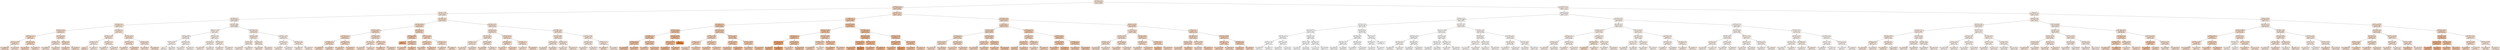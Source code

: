 digraph Tree {
node [shape=box, style="filled", color="black"] ;
0 [label="days_left <= 15.5\nmse = 13992056.445\nsamples = 165332\nvalue = 6570.569", fillcolor="#fbeadf"] ;
1 [label="duration <= 4.46\nmse = 18066875.084\nsamples = 43961\nvalue = 10531.393", fillcolor="#f7dac5"] ;
0 -> 1 [labeldistance=2.5, labelangle=45, headlabel="True"] ;
2 [label="duration <= 2.54\nmse = 5511511.634\nsamples = 6838\nvalue = 6640.402", fillcolor="#fbeade"] ;
1 -> 2 ;
3 [label="days_left <= 3.5\nmse = 2994254.91\nsamples = 4456\nvalue = 5949.857", fillcolor="#fbede3"] ;
2 -> 3 ;
4 [label="days_left <= 1.5\nmse = 8284647.625\nsamples = 573\nvalue = 7772.443", fillcolor="#fae6d7"] ;
3 -> 4 ;
5 [label="duration <= 2.125\nmse = 9790631.449\nsamples = 150\nvalue = 8842.133", fillcolor="#f9e1d0"] ;
4 -> 5 ;
6 [label="duration <= 1.71\nmse = 11659718.857\nsamples = 70\nvalue = 9498.0", fillcolor="#f8decc"] ;
5 -> 6 ;
7 [label="duration <= 1.375\nmse = 7227351.033\nsamples = 35\nvalue = 8482.771", fillcolor="#f9e3d2"] ;
6 -> 7 ;
8 [label="mse = 6482603.601\nsamples = 19\nvalue = 9252.368", fillcolor="#f8dfcd"] ;
7 -> 8 ;
9 [label="mse = 6573199.984\nsamples = 16\nvalue = 7568.875", fillcolor="#fae6d8"] ;
7 -> 9 ;
10 [label="duration <= 2.04\nmse = 14030708.576\nsamples = 35\nvalue = 10513.229", fillcolor="#f7dac5"] ;
6 -> 10 ;
11 [label="mse = 14011186.05\nsamples = 19\nvalue = 11351.947", fillcolor="#f7d7c0"] ;
10 -> 11 ;
12 [label="mse = 12226572.312\nsamples = 16\nvalue = 9517.25", fillcolor="#f8decc"] ;
10 -> 12 ;
13 [label="duration <= 2.375\nmse = 7449446.938\nsamples = 80\nvalue = 8268.25", fillcolor="#f9e3d4"] ;
5 -> 13 ;
14 [label="duration <= 2.21\nmse = 6042510.524\nsamples = 61\nvalue = 7815.967", fillcolor="#fae5d7"] ;
13 -> 14 ;
15 [label="mse = 4383963.075\nsamples = 28\nvalue = 7343.821", fillcolor="#fae7da"] ;
14 -> 15 ;
16 [label="mse = 7100130.062\nsamples = 33\nvalue = 8216.576", fillcolor="#f9e4d4"] ;
14 -> 16 ;
17 [label="duration <= 2.46\nmse = 9201213.9\nsamples = 19\nvalue = 9720.316", fillcolor="#f8deca"] ;
13 -> 17 ;
18 [label="mse = 7641156.49\nsamples = 7\nvalue = 10481.714", fillcolor="#f7dac6"] ;
17 -> 18 ;
19 [label="mse = 9575804.472\nsamples = 12\nvalue = 9276.167", fillcolor="#f8dfcd"] ;
17 -> 19 ;
20 [label="duration <= 1.71\nmse = 7200967.354\nsamples = 423\nvalue = 7393.121", fillcolor="#fae7d9"] ;
4 -> 20 ;
21 [label="duration <= 1.125\nmse = 6204208.456\nsamples = 127\nvalue = 6440.031", fillcolor="#fbebdf"] ;
20 -> 21 ;
22 [label="duration <= 0.96\nmse = 6653785.204\nsamples = 17\nvalue = 5404.824", fillcolor="#fcefe6"] ;
21 -> 22 ;
23 [label="mse = 0.0\nsamples = 1\nvalue = 9557.0", fillcolor="#f8decc"] ;
22 -> 23 ;
24 [label="mse = 5924765.215\nsamples = 16\nvalue = 5145.312", fillcolor="#fcf0e8"] ;
22 -> 24 ;
25 [label="duration <= 1.21\nmse = 5943513.181\nsamples = 110\nvalue = 6600.018", fillcolor="#fbeade"] ;
21 -> 25 ;
26 [label="mse = 5956395.728\nsamples = 23\nvalue = 6161.522", fillcolor="#fbece1"] ;
25 -> 26 ;
27 [label="mse = 5875836.583\nsamples = 87\nvalue = 6715.943", fillcolor="#fbeade"] ;
25 -> 27 ;
28 [label="duration <= 2.04\nmse = 7071666.133\nsamples = 296\nvalue = 7802.047", fillcolor="#fae5d7"] ;
20 -> 28 ;
29 [label="duration <= 1.875\nmse = 11130030.112\nsamples = 62\nvalue = 8780.403", fillcolor="#f9e1d0"] ;
28 -> 29 ;
30 [label="mse = 5586923.867\nsamples = 37\nvalue = 7870.568", fillcolor="#fae5d6"] ;
29 -> 30 ;
31 [label="mse = 16295466.838\nsamples = 25\nvalue = 10126.96", fillcolor="#f8dcc8"] ;
29 -> 31 ;
32 [label="duration <= 2.375\nmse = 5675564.922\nsamples = 234\nvalue = 7542.825", fillcolor="#fae6d8"] ;
28 -> 32 ;
33 [label="mse = 5042069.253\nsamples = 198\nvalue = 7353.813", fillcolor="#fae7da"] ;
32 -> 33 ;
34 [label="mse = 7882607.849\nsamples = 36\nvalue = 8582.389", fillcolor="#f9e2d2"] ;
32 -> 34 ;
35 [label="duration <= 1.625\nmse = 1651046.697\nsamples = 3883\nvalue = 5680.904", fillcolor="#fbeee4"] ;
3 -> 35 ;
36 [label="duration <= 1.125\nmse = 507175.095\nsamples = 891\nvalue = 4401.4", fillcolor="#fdf3ed"] ;
35 -> 36 ;
37 [label="duration <= 0.96\nmse = 299949.515\nsamples = 189\nvalue = 3871.661", fillcolor="#fdf5f0"] ;
36 -> 37 ;
38 [label="duration <= 0.875\nmse = 4548.948\nsamples = 17\nvalue = 3426.588", fillcolor="#fdf7f3"] ;
37 -> 38 ;
39 [label="mse = 0.0\nsamples = 7\nvalue = 3498.0", fillcolor="#fdf7f2"] ;
38 -> 39 ;
40 [label="mse = 1664.64\nsamples = 10\nvalue = 3376.6", fillcolor="#fdf7f3"] ;
38 -> 40 ;
41 [label="duration <= 1.04\nmse = 307632.309\nsamples = 172\nvalue = 3915.651", fillcolor="#fdf5f0"] ;
37 -> 41 ;
42 [label="mse = 174679.208\nsamples = 55\nvalue = 4038.255", fillcolor="#fdf5ef"] ;
41 -> 42 ;
43 [label="mse = 359743.812\nsamples = 117\nvalue = 3858.017", fillcolor="#fdf5f0"] ;
41 -> 43 ;
44 [label="duration <= 1.54\nmse = 467073.394\nsamples = 702\nvalue = 4544.021", fillcolor="#fcf3ec"] ;
36 -> 44 ;
45 [label="days_left <= 4.5\nmse = 403667.322\nsamples = 610\nvalue = 4467.231", fillcolor="#fdf3ec"] ;
44 -> 45 ;
46 [label="mse = 1565215.918\nsamples = 38\nvalue = 5137.763", fillcolor="#fcf0e8"] ;
45 -> 46 ;
47 [label="mse = 294647.768\nsamples = 572\nvalue = 4422.685", fillcolor="#fdf3ec"] ;
45 -> 47 ;
48 [label="days_left <= 10.5\nmse = 589148.97\nsamples = 92\nvalue = 5053.174", fillcolor="#fcf1e8"] ;
44 -> 48 ;
49 [label="mse = 685418.535\nsamples = 51\nvalue = 5142.882", fillcolor="#fcf0e8"] ;
48 -> 49 ;
50 [label="mse = 446936.584\nsamples = 41\nvalue = 4941.585", fillcolor="#fcf1e9"] ;
48 -> 50 ;
51 [label="days_left <= 14.5\nmse = 1358973.544\nsamples = 2992\nvalue = 6061.933", fillcolor="#fbece2"] ;
35 -> 51 ;
52 [label="duration <= 1.875\nmse = 946083.545\nsamples = 2712\nvalue = 6210.7", fillcolor="#fbece1"] ;
51 -> 52 ;
53 [label="days_left <= 10.5\nmse = 827298.0\nsamples = 391\nvalue = 5555.99", fillcolor="#fcefe5"] ;
52 -> 53 ;
54 [label="mse = 1161882.518\nsamples = 212\nvalue = 5710.858", fillcolor="#fbeee4"] ;
53 -> 54 ;
55 [label="mse = 368981.418\nsamples = 179\nvalue = 5372.57", fillcolor="#fcefe6"] ;
53 -> 55 ;
56 [label="days_left <= 10.5\nmse = 881719.2\nsamples = 2321\nvalue = 6320.994", fillcolor="#fbebe0"] ;
52 -> 56 ;
57 [label="mse = 1228129.856\nsamples = 1360\nvalue = 6475.62", fillcolor="#fbebdf"] ;
56 -> 57 ;
58 [label="mse = 309760.812\nsamples = 961\nvalue = 6102.169", fillcolor="#fbece2"] ;
56 -> 58 ;
59 [label="duration <= 2.375\nmse = 3067510.475\nsamples = 280\nvalue = 4621.018", fillcolor="#fcf2eb"] ;
51 -> 59 ;
60 [label="duration <= 2.04\nmse = 2830985.423\nsamples = 234\nvalue = 4373.987", fillcolor="#fdf3ed"] ;
59 -> 60 ;
61 [label="mse = 1002789.999\nsamples = 74\nvalue = 5328.203", fillcolor="#fcefe7"] ;
60 -> 61 ;
62 [label="mse = 3060639.474\nsamples = 160\nvalue = 3932.662", fillcolor="#fdf5f0"] ;
60 -> 62 ;
63 [label="duration <= 2.46\nmse = 2381146.096\nsamples = 46\nvalue = 5877.652", fillcolor="#fbede3"] ;
59 -> 63 ;
64 [label="mse = 3300917.945\nsamples = 17\nvalue = 5648.765", fillcolor="#fceee5"] ;
63 -> 64 ;
65 [label="mse = 1793255.384\nsamples = 29\nvalue = 6011.828", fillcolor="#fbede2"] ;
63 -> 65 ;
66 [label="days_left <= 3.5\nmse = 7659740.484\nsamples = 2382\nvalue = 7932.202", fillcolor="#fae5d6"] ;
2 -> 66 ;
67 [label="duration <= 3.96\nmse = 14875402.546\nsamples = 350\nvalue = 10262.84", fillcolor="#f8dbc7"] ;
66 -> 67 ;
68 [label="duration <= 2.875\nmse = 13149050.117\nsamples = 290\nvalue = 9900.779", fillcolor="#f8ddc9"] ;
67 -> 68 ;
69 [label="days_left <= 2.5\nmse = 13118618.407\nsamples = 182\nvalue = 10294.412", fillcolor="#f8dbc7"] ;
68 -> 69 ;
70 [label="days_left <= 1.5\nmse = 11902879.606\nsamples = 111\nvalue = 10004.081", fillcolor="#f8dcc9"] ;
69 -> 70 ;
71 [label="mse = 13848630.642\nsamples = 50\nvalue = 10262.28", fillcolor="#f8dbc7"] ;
70 -> 71 ;
72 [label="mse = 10208566.05\nsamples = 61\nvalue = 9792.443", fillcolor="#f8ddca"] ;
70 -> 72 ;
73 [label="duration <= 2.79\nmse = 14681476.693\nsamples = 71\nvalue = 10748.31", fillcolor="#f7d9c4"] ;
69 -> 73 ;
74 [label="mse = 12972033.864\nsamples = 48\nvalue = 10474.604", fillcolor="#f7dac6"] ;
73 -> 74 ;
75 [label="mse = 17766382.597\nsamples = 23\nvalue = 11319.522", fillcolor="#f7d7c0"] ;
73 -> 75 ;
76 [label="duration <= 2.96\nmse = 12499193.764\nsamples = 108\nvalue = 9237.435", fillcolor="#f9e0ce"] ;
68 -> 76 ;
77 [label="days_left <= 1.5\nmse = 1735083.407\nsamples = 44\nvalue = 8031.159", fillcolor="#fae4d5"] ;
76 -> 77 ;
78 [label="mse = 3443252.923\nsamples = 14\nvalue = 8425.929", fillcolor="#f9e3d3"] ;
77 -> 78 ;
79 [label="mse = 831271.796\nsamples = 30\nvalue = 7846.933", fillcolor="#fae5d6"] ;
77 -> 79 ;
80 [label="duration <= 3.125\nmse = 18211373.938\nsamples = 64\nvalue = 10066.75", fillcolor="#f8dcc8"] ;
76 -> 80 ;
81 [label="mse = 13996479.434\nsamples = 16\nvalue = 11201.938", fillcolor="#f7d8c1"] ;
80 -> 81 ;
82 [label="mse = 19043605.145\nsamples = 48\nvalue = 9688.354", fillcolor="#f8decb"] ;
80 -> 82 ;
83 [label="days_left <= 1.5\nmse = 19523487.56\nsamples = 60\nvalue = 12012.8", fillcolor="#f6d4bc"] ;
67 -> 83 ;
84 [label="duration <= 4.125\nmse = 16838167.667\nsamples = 12\nvalue = 14686.0", fillcolor="#f4c9ab"] ;
83 -> 84 ;
85 [label="mse = 0.0\nsamples = 1\nvalue = 23501.0", fillcolor="#eda572"] ;
84 -> 85 ;
86 [label="duration <= 4.29\nmse = 10662706.05\nsamples = 11\nvalue = 13884.636", fillcolor="#f5cdb0"] ;
84 -> 86 ;
87 [label="mse = 14175240.688\nsamples = 4\nvalue = 12136.25", fillcolor="#f6d4bb"] ;
86 -> 87 ;
88 [label="mse = 5910612.49\nsamples = 7\nvalue = 14883.714", fillcolor="#f4c9a9"] ;
86 -> 88 ;
89 [label="duration <= 4.375\nmse = 17961693.083\nsamples = 48\nvalue = 11344.5", fillcolor="#f7d7c0"] ;
83 -> 89 ;
90 [label="duration <= 4.21\nmse = 17418511.674\nsamples = 40\nvalue = 11763.025", fillcolor="#f6d5bd"] ;
89 -> 90 ;
91 [label="mse = 7629390.46\nsamples = 20\nvalue = 11078.8", fillcolor="#f7d8c2"] ;
90 -> 91 ;
92 [label="mse = 26271305.188\nsamples = 20\nvalue = 12447.25", fillcolor="#f6d2b9"] ;
90 -> 92 ;
93 [label="days_left <= 2.5\nmse = 15422704.859\nsamples = 8\nvalue = 9251.875", fillcolor="#f8dfcd"] ;
89 -> 93 ;
94 [label="mse = 8957649.688\nsamples = 4\nvalue = 9205.25", fillcolor="#f9e0ce"] ;
93 -> 94 ;
95 [label="mse = 21883412.25\nsamples = 4\nvalue = 9298.5", fillcolor="#f8dfcd"] ;
93 -> 95 ;
96 [label="days_left <= 10.5\nmse = 5320124.531\nsamples = 2032\nvalue = 7530.764", fillcolor="#fae6d8"] ;
66 -> 96 ;
97 [label="duration <= 4.21\nmse = 6294288.659\nsamples = 1103\nvalue = 7901.715", fillcolor="#fae5d6"] ;
96 -> 97 ;
98 [label="days_left <= 8.5\nmse = 4531683.963\nsamples = 992\nvalue = 7756.734", fillcolor="#fae6d7"] ;
97 -> 98 ;
99 [label="duration <= 2.71\nmse = 3147117.628\nsamples = 720\nvalue = 7540.857", fillcolor="#fae6d8"] ;
98 -> 99 ;
100 [label="mse = 1457203.759\nsamples = 164\nvalue = 7105.835", fillcolor="#fae8db"] ;
99 -> 100 ;
101 [label="mse = 3573296.402\nsamples = 556\nvalue = 7669.173", fillcolor="#fae6d8"] ;
99 -> 101 ;
102 [label="duration <= 3.625\nmse = 7746809.577\nsamples = 272\nvalue = 8328.173", fillcolor="#f9e3d3"] ;
98 -> 102 ;
103 [label="mse = 7005768.885\nsamples = 208\nvalue = 8703.495", fillcolor="#f9e2d1"] ;
102 -> 103 ;
104 [label="mse = 8209467.734\nsamples = 64\nvalue = 7108.375", fillcolor="#fae8db"] ;
102 -> 104 ;
105 [label="duration <= 4.29\nmse = 20179911.845\nsamples = 111\nvalue = 9197.405", fillcolor="#f9e0ce"] ;
97 -> 105 ;
106 [label="days_left <= 5.5\nmse = 14026240.397\nsamples = 47\nvalue = 9991.17", fillcolor="#f8dcc9"] ;
105 -> 106 ;
107 [label="mse = 7407339.573\nsamples = 15\nvalue = 9269.4", fillcolor="#f8dfcd"] ;
106 -> 107 ;
108 [label="mse = 16770186.75\nsamples = 32\nvalue = 10329.5", fillcolor="#f8dbc7"] ;
106 -> 108 ;
109 [label="days_left <= 6.5\nmse = 23896515.187\nsamples = 64\nvalue = 8614.484", fillcolor="#f9e2d2"] ;
105 -> 109 ;
110 [label="mse = 8026040.693\nsamples = 24\nvalue = 7437.875", fillcolor="#fae7d9"] ;
109 -> 110 ;
111 [label="mse = 32089766.647\nsamples = 40\nvalue = 9320.45", fillcolor="#f8dfcd"] ;
109 -> 111 ;
112 [label="days_left <= 14.5\nmse = 3806144.362\nsamples = 929\nvalue = 7090.334", fillcolor="#fae8db"] ;
96 -> 112 ;
113 [label="duration <= 3.625\nmse = 3004706.952\nsamples = 739\nvalue = 7264.706", fillcolor="#fae8da"] ;
112 -> 113 ;
114 [label="duration <= 2.71\nmse = 1769323.865\nsamples = 534\nvalue = 7470.805", fillcolor="#fae7d9"] ;
113 -> 114 ;
115 [label="mse = 901359.918\nsamples = 149\nvalue = 6905.651", fillcolor="#fae9dc"] ;
114 -> 115 ;
116 [label="mse = 1933786.177\nsamples = 385\nvalue = 7689.527", fillcolor="#fae6d7"] ;
114 -> 116 ;
117 [label="duration <= 4.21\nmse = 5823861.185\nsamples = 205\nvalue = 6727.844", fillcolor="#fbeade"] ;
113 -> 117 ;
118 [label="mse = 3387770.505\nsamples = 130\nvalue = 6294.238", fillcolor="#fbece0"] ;
117 -> 118 ;
119 [label="mse = 9155651.338\nsamples = 75\nvalue = 7479.427", fillcolor="#fae7d9"] ;
117 -> 119 ;
120 [label="duration <= 2.96\nmse = 6345071.892\nsamples = 190\nvalue = 6412.116", fillcolor="#fbebe0"] ;
112 -> 120 ;
121 [label="duration <= 2.875\nmse = 4359166.638\nsamples = 133\nvalue = 6296.444", fillcolor="#fbece0"] ;
120 -> 121 ;
122 [label="mse = 4329128.108\nsamples = 115\nvalue = 6401.8", fillcolor="#fbebe0"] ;
121 -> 122 ;
123 [label="mse = 4027085.556\nsamples = 18\nvalue = 5623.333", fillcolor="#fceee5"] ;
121 -> 123 ;
124 [label="duration <= 3.71\nmse = 10874783.737\nsamples = 57\nvalue = 6682.018", fillcolor="#fbeade"] ;
120 -> 124 ;
125 [label="mse = 19630856.167\nsamples = 12\nvalue = 8640.0", fillcolor="#f9e2d1"] ;
124 -> 125 ;
126 [label="mse = 7244894.01\nsamples = 45\nvalue = 6159.889", fillcolor="#fbece1"] ;
124 -> 126 ;
127 [label="days_left <= 3.5\nmse = 17077142.671\nsamples = 37123\nvalue = 11248.108", fillcolor="#f7d7c1"] ;
1 -> 127 ;
128 [label="stops <= 1.5\nmse = 25983769.389\nsamples = 4806\nvalue = 14715.161", fillcolor="#f4c9aa"] ;
127 -> 128 ;
129 [label="days_left <= 2.5\nmse = 25380875.385\nsamples = 4374\nvalue = 14488.832", fillcolor="#f4caac"] ;
128 -> 129 ;
130 [label="duration <= 29.21\nmse = 26180295.409\nsamples = 2636\nvalue = 15047.845", fillcolor="#f4c8a8"] ;
129 -> 130 ;
131 [label="days_left <= 1.5\nmse = 26130248.312\nsamples = 2582\nvalue = 14982.934", fillcolor="#f4c8a9"] ;
130 -> 131 ;
132 [label="duration <= 10.46\nmse = 24802696.935\nsamples = 1026\nvalue = 15447.202", fillcolor="#f3c6a6"] ;
131 -> 132 ;
133 [label="mse = 24550680.453\nsamples = 369\nvalue = 15945.285", fillcolor="#f3c4a3"] ;
132 -> 133 ;
134 [label="mse = 24726646.86\nsamples = 657\nvalue = 15167.457", fillcolor="#f4c7a8"] ;
132 -> 134 ;
135 [label="duration <= 6.375\nmse = 26769771.161\nsamples = 1556\nvalue = 14676.804", fillcolor="#f4c9ab"] ;
131 -> 135 ;
136 [label="mse = 20896902.79\nsamples = 153\nvalue = 12975.183", fillcolor="#f5d0b6"] ;
135 -> 136 ;
137 [label="mse = 27060023.256\nsamples = 1403\nvalue = 14862.369", fillcolor="#f4c9aa"] ;
135 -> 137 ;
138 [label="duration <= 43.04\nmse = 18738805.136\nsamples = 54\nvalue = 18151.556", fillcolor="#f1bb94"] ;
130 -> 138 ;
139 [label="duration <= 30.54\nmse = 15168167.528\nsamples = 53\nvalue = 17881.981", fillcolor="#f1bc96"] ;
138 -> 139 ;
140 [label="mse = 21551834.213\nsamples = 13\nvalue = 19156.692", fillcolor="#f0b78e"] ;
139 -> 140 ;
141 [label="mse = 12393758.21\nsamples = 40\nvalue = 17467.7", fillcolor="#f2be99"] ;
139 -> 141 ;
142 [label="mse = 0.0\nsamples = 1\nvalue = 32439.0", fillcolor="#e58139"] ;
138 -> 142 ;
143 [label="duration <= 5.875\nmse = 22975602.004\nsamples = 1738\nvalue = 13640.984", fillcolor="#f5ceb1"] ;
129 -> 143 ;
144 [label="duration <= 5.04\nmse = 15857510.493\nsamples = 133\nvalue = 12203.707", fillcolor="#f6d3bb"] ;
143 -> 144 ;
145 [label="duration <= 4.71\nmse = 16532866.374\nsamples = 46\nvalue = 11521.13", fillcolor="#f7d6bf"] ;
144 -> 145 ;
146 [label="mse = 13232271.19\nsamples = 17\nvalue = 10968.471", fillcolor="#f7d8c2"] ;
145 -> 146 ;
147 [label="mse = 18183692.644\nsamples = 29\nvalue = 11845.103", fillcolor="#f6d5bd"] ;
145 -> 147 ;
148 [label="duration <= 5.21\nmse = 15123831.755\nsamples = 87\nvalue = 12564.609", fillcolor="#f6d2b8"] ;
144 -> 148 ;
149 [label="mse = 9270024.928\nsamples = 20\nvalue = 13525.15", fillcolor="#f5ceb2"] ;
148 -> 149 ;
150 [label="mse = 16513608.971\nsamples = 67\nvalue = 12277.881", fillcolor="#f6d3ba"] ;
148 -> 150 ;
151 [label="duration <= 10.21\nmse = 23380083.11\nsamples = 1605\nvalue = 13760.085", fillcolor="#f5cdb1"] ;
143 -> 151 ;
152 [label="duration <= 10.04\nmse = 28729085.332\nsamples = 451\nvalue = 14460.49", fillcolor="#f4caac"] ;
151 -> 152 ;
153 [label="mse = 28415251.178\nsamples = 439\nvalue = 14344.467", fillcolor="#f4cbad"] ;
152 -> 153 ;
154 [label="mse = 21701858.833\nsamples = 12\nvalue = 18705.0", fillcolor="#f1b991"] ;
152 -> 154 ;
155 [label="duration <= 28.875\nmse = 21022967.361\nsamples = 1154\nvalue = 13486.357", fillcolor="#f5ceb2"] ;
151 -> 155 ;
156 [label="mse = 21068865.382\nsamples = 1131\nvalue = 13438.645", fillcolor="#f5ceb3"] ;
155 -> 156 ;
157 [label="mse = 13149553.989\nsamples = 23\nvalue = 15832.522", fillcolor="#f3c5a3"] ;
155 -> 157 ;
158 [label="duration <= 16.125\nmse = 26318070.371\nsamples = 432\nvalue = 17006.743", fillcolor="#f2c09c"] ;
128 -> 158 ;
159 [label="duration <= 11.46\nmse = 34827180.694\nsamples = 184\nvalue = 15752.832", fillcolor="#f3c5a4"] ;
158 -> 159 ;
160 [label="days_left <= 1.5\nmse = 34833164.014\nsamples = 120\nvalue = 16771.55", fillcolor="#f2c19d"] ;
159 -> 160 ;
161 [label="duration <= 7.165\nmse = 10028938.926\nsamples = 11\nvalue = 23836.727", fillcolor="#eca470"] ;
160 -> 161 ;
162 [label="mse = 396270.25\nsamples = 2\nvalue = 20203.5", fillcolor="#efb387"] ;
161 -> 162 ;
163 [label="mse = 8584254.321\nsamples = 9\nvalue = 24644.111", fillcolor="#eca16b"] ;
161 -> 163 ;
164 [label="duration <= 6.79\nmse = 31790506.192\nsamples = 109\nvalue = 16058.55", fillcolor="#f3c4a2"] ;
160 -> 164 ;
165 [label="mse = 17781878.354\nsamples = 12\nvalue = 11863.75", fillcolor="#f6d5bd"] ;
164 -> 165 ;
166 [label="mse = 31077360.889\nsamples = 97\nvalue = 16577.495", fillcolor="#f2c29f"] ;
164 -> 166 ;
167 [label="duration <= 13.295\nmse = 29221639.601\nsamples = 64\nvalue = 13842.734", fillcolor="#f5cdb0"] ;
159 -> 167 ;
168 [label="duration <= 13.04\nmse = 30253295.571\nsamples = 31\nvalue = 12115.097", fillcolor="#f6d4bb"] ;
167 -> 168 ;
169 [label="mse = 30195854.818\nsamples = 27\nvalue = 12860.815", fillcolor="#f5d1b6"] ;
168 -> 169 ;
170 [label="mse = 1550280.25\nsamples = 4\nvalue = 7081.5", fillcolor="#fae8db"] ;
168 -> 170 ;
171 [label="duration <= 15.375\nmse = 22814760.162\nsamples = 33\nvalue = 15465.667", fillcolor="#f3c6a6"] ;
167 -> 171 ;
172 [label="mse = 17255868.605\nsamples = 23\nvalue = 16756.217", fillcolor="#f2c19d"] ;
171 -> 172 ;
173 [label="mse = 22958905.04\nsamples = 10\nvalue = 12497.4", fillcolor="#f6d2b9"] ;
171 -> 173 ;
174 [label="days_left <= 2.5\nmse = 17972820.657\nsamples = 248\nvalue = 17937.065", fillcolor="#f1bc96"] ;
158 -> 174 ;
175 [label="duration <= 22.125\nmse = 21850929.943\nsamples = 137\nvalue = 19029.504", fillcolor="#f0b88f"] ;
174 -> 175 ;
176 [label="duration <= 21.79\nmse = 31995702.963\nsamples = 27\nvalue = 20474.0", fillcolor="#efb286"] ;
175 -> 176 ;
177 [label="mse = 28707025.594\nsamples = 25\nvalue = 19818.08", fillcolor="#f0b48a"] ;
176 -> 177 ;
178 [label="mse = 502681.0\nsamples = 2\nvalue = 28673.0", fillcolor="#e89051"] ;
176 -> 178 ;
179 [label="duration <= 24.915\nmse = 18722979.761\nsamples = 110\nvalue = 18674.945", fillcolor="#f1b991"] ;
175 -> 179 ;
180 [label="mse = 16916969.694\nsamples = 28\nvalue = 17658.143", fillcolor="#f1bd98"] ;
179 -> 180 ;
181 [label="mse = 18866082.905\nsamples = 82\nvalue = 19022.146", fillcolor="#f0b88f"] ;
179 -> 181 ;
182 [label="duration <= 22.125\nmse = 9895379.166\nsamples = 111\nvalue = 16588.739", fillcolor="#f2c29e"] ;
174 -> 182 ;
183 [label="duration <= 21.875\nmse = 15748370.145\nsamples = 17\nvalue = 19219.824", fillcolor="#f0b78e"] ;
182 -> 183 ;
184 [label="mse = 12070180.933\nsamples = 15\nvalue = 18473.0", fillcolor="#f1ba92"] ;
183 -> 184 ;
185 [label="mse = 7778521.0\nsamples = 2\nvalue = 24821.0", fillcolor="#eba06a"] ;
183 -> 185 ;
186 [label="duration <= 36.915\nmse = 7358480.193\nsamples = 94\nvalue = 16112.904", fillcolor="#f3c4a2"] ;
182 -> 186 ;
187 [label="mse = 7195686.085\nsamples = 91\nvalue = 16215.319", fillcolor="#f3c3a1"] ;
186 -> 187 ;
188 [label="mse = 2327627.556\nsamples = 3\nvalue = 13006.333", fillcolor="#f5d0b5"] ;
186 -> 188 ;
189 [label="days_left <= 10.5\nmse = 13699142.899\nsamples = 32317\nvalue = 10732.508", fillcolor="#f7d9c4"] ;
127 -> 189 ;
190 [label="stops <= 1.5\nmse = 14216954.676\nsamples = 17456\nvalue = 11514.711", fillcolor="#f7d6bf"] ;
189 -> 190 ;
191 [label="duration <= 8.46\nmse = 13358439.83\nsamples = 16105\nvalue = 11305.176", fillcolor="#f7d7c0"] ;
190 -> 191 ;
192 [label="days_left <= 8.5\nmse = 13088638.54\nsamples = 4272\nvalue = 10437.442", fillcolor="#f7dbc6"] ;
191 -> 192 ;
193 [label="duration <= 5.875\nmse = 11710853.142\nsamples = 2987\nvalue = 10195.723", fillcolor="#f8dcc7"] ;
192 -> 193 ;
194 [label="mse = 11797917.105\nsamples = 918\nvalue = 9872.002", fillcolor="#f8ddc9"] ;
193 -> 194 ;
195 [label="mse = 11605096.442\nsamples = 2069\nvalue = 10339.355", fillcolor="#f8dbc6"] ;
193 -> 195 ;
196 [label="duration <= 6.375\nmse = 15839793.918\nsamples = 1285\nvalue = 10999.321", fillcolor="#f7d8c2"] ;
192 -> 196 ;
197 [label="mse = 14551712.586\nsamples = 585\nvalue = 10502.373", fillcolor="#f7dac5"] ;
196 -> 197 ;
198 [label="mse = 16537395.462\nsamples = 700\nvalue = 11414.629", fillcolor="#f7d7c0"] ;
196 -> 198 ;
199 [label="duration <= 28.75\nmse = 13085866.667\nsamples = 11833\nvalue = 11618.45", fillcolor="#f7d6be"] ;
191 -> 199 ;
200 [label="days_left <= 8.5\nmse = 13024276.079\nsamples = 11582\nvalue = 11562.767", fillcolor="#f7d6bf"] ;
199 -> 200 ;
201 [label="mse = 11487523.854\nsamples = 8248\nvalue = 11353.759", fillcolor="#f7d7c0"] ;
200 -> 201 ;
202 [label="mse = 16450628.533\nsamples = 3334\nvalue = 12079.832", fillcolor="#f6d4bb"] ;
200 -> 202 ;
203 [label="days_left <= 9.5\nmse = 9182984.136\nsamples = 251\nvalue = 14187.849", fillcolor="#f4cbae"] ;
199 -> 203 ;
204 [label="mse = 8022732.398\nsamples = 223\nvalue = 14003.65", fillcolor="#f4ccaf"] ;
203 -> 204 ;
205 [label="mse = 16001225.837\nsamples = 28\nvalue = 15654.857", fillcolor="#f3c5a4"] ;
203 -> 205 ;
206 [label="duration <= 7.29\nmse = 17688621.328\nsamples = 1351\nvalue = 14012.537", fillcolor="#f4ccaf"] ;
190 -> 206 ;
207 [label="duration <= 6.0\nmse = 9269913.018\nsamples = 44\nvalue = 11489.432", fillcolor="#f7d6bf"] ;
206 -> 207 ;
208 [label="days_left <= 5.5\nmse = 1736793.621\nsamples = 13\nvalue = 13520.385", fillcolor="#f5ceb2"] ;
207 -> 208 ;
209 [label="mse = 91809.0\nsamples = 2\nvalue = 14586.0", fillcolor="#f4caab"] ;
208 -> 209 ;
210 [label="mse = 1791882.231\nsamples = 11\nvalue = 13326.636", fillcolor="#f5cfb3"] ;
208 -> 210 ;
211 [label="days_left <= 8.5\nmse = 9973845.482\nsamples = 31\nvalue = 10637.742", fillcolor="#f7dac5"] ;
207 -> 211 ;
212 [label="mse = 11195623.14\nsamples = 20\nvalue = 9798.4", fillcolor="#f8ddca"] ;
211 -> 212 ;
213 [label="mse = 4142623.058\nsamples = 11\nvalue = 12163.818", fillcolor="#f6d4bb"] ;
211 -> 213 ;
214 [label="duration <= 8.21\nmse = 17750508.621\nsamples = 1307\nvalue = 14097.477", fillcolor="#f4ccae"] ;
206 -> 214 ;
215 [label="duration <= 8.04\nmse = 31731756.374\nsamples = 78\nvalue = 15904.897", fillcolor="#f3c4a3"] ;
214 -> 215 ;
216 [label="mse = 33720484.341\nsamples = 61\nvalue = 15303.77", fillcolor="#f3c7a7"] ;
215 -> 216 ;
217 [label="mse = 18646526.81\nsamples = 17\nvalue = 18061.882", fillcolor="#f1bc95"] ;
215 -> 217 ;
218 [label="days_left <= 7.5\nmse = 16642683.682\nsamples = 1229\nvalue = 13982.767", fillcolor="#f5ccaf"] ;
214 -> 218 ;
219 [label="mse = 13435015.594\nsamples = 689\nvalue = 13608.746", fillcolor="#f5ceb2"] ;
218 -> 219 ;
220 [label="mse = 20329196.609\nsamples = 540\nvalue = 14459.991", fillcolor="#f4caac"] ;
218 -> 220 ;
221 [label="duration <= 11.875\nmse = 11528054.87\nsamples = 14861\nvalue = 9813.718", fillcolor="#f8ddca"] ;
189 -> 221 ;
222 [label="stops <= 1.5\nmse = 12392791.958\nsamples = 7789\nvalue = 9178.496", fillcolor="#f9e0ce"] ;
221 -> 222 ;
223 [label="duration <= 8.29\nmse = 11227421.143\nsamples = 7315\nvalue = 9056.051", fillcolor="#f9e0cf"] ;
222 -> 223 ;
224 [label="days_left <= 14.5\nmse = 9811532.754\nsamples = 3865\nvalue = 8720.821", fillcolor="#f9e2d1"] ;
223 -> 224 ;
225 [label="mse = 9165207.08\nsamples = 3083\nvalue = 8887.836", fillcolor="#f9e1d0"] ;
224 -> 225 ;
226 [label="mse = 11816120.518\nsamples = 782\nvalue = 8062.375", fillcolor="#f9e4d5"] ;
224 -> 226 ;
227 [label="days_left <= 14.5\nmse = 12546689.356\nsamples = 3450\nvalue = 9431.604", fillcolor="#f8dfcc"] ;
223 -> 227 ;
228 [label="mse = 11499262.267\nsamples = 2789\nvalue = 9600.331", fillcolor="#f8decb"] ;
227 -> 228 ;
229 [label="mse = 16339220.433\nsamples = 661\nvalue = 8719.687", fillcolor="#f9e2d1"] ;
227 -> 229 ;
230 [label="duration <= 8.04\nmse = 26575267.603\nsamples = 474\nvalue = 11068.131", fillcolor="#f7d8c2"] ;
222 -> 230 ;
231 [label="days_left <= 14.5\nmse = 19626281.767\nsamples = 117\nvalue = 9787.957", fillcolor="#f8ddca"] ;
230 -> 231 ;
232 [label="mse = 16833539.878\nsamples = 90\nvalue = 9185.789", fillcolor="#f9e0ce"] ;
231 -> 232 ;
233 [label="mse = 23697768.299\nsamples = 27\nvalue = 11795.185", fillcolor="#f6d5bd"] ;
231 -> 233 ;
234 [label="duration <= 8.21\nmse = 28139541.651\nsamples = 357\nvalue = 11487.683", fillcolor="#f7d6bf"] ;
230 -> 234 ;
235 [label="mse = 8729517.6\nsamples = 10\nvalue = 16921.0", fillcolor="#f2c09c"] ;
234 -> 235 ;
236 [label="mse = 27823643.909\nsamples = 347\nvalue = 11331.104", fillcolor="#f7d7c0"] ;
234 -> 236 ;
237 [label="stops <= 1.5\nmse = 9641755.457\nsamples = 7072\nvalue = 10513.342", fillcolor="#f7dac5"] ;
221 -> 237 ;
238 [label="days_left <= 14.5\nmse = 9040405.138\nsamples = 6277\nvalue = 10281.088", fillcolor="#f8dbc7"] ;
237 -> 238 ;
239 [label="duration <= 27.96\nmse = 8315217.845\nsamples = 5035\nvalue = 10571.363", fillcolor="#f7dac5"] ;
238 -> 239 ;
240 [label="mse = 8031302.887\nsamples = 4872\nvalue = 10478.415", fillcolor="#f7dac6"] ;
239 -> 240 ;
241 [label="mse = 8824820.371\nsamples = 163\nvalue = 13349.54", fillcolor="#f5cfb3"] ;
239 -> 241 ;
242 [label="duration <= 30.83\nmse = 10253926.533\nsamples = 1242\nvalue = 9104.328", fillcolor="#f9e0ce"] ;
238 -> 242 ;
243 [label="mse = 9938239.84\nsamples = 1227\nvalue = 9047.655", fillcolor="#f9e0cf"] ;
242 -> 243 ;
244 [label="mse = 14323681.716\nsamples = 15\nvalue = 13740.133", fillcolor="#f5cdb1"] ;
242 -> 244 ;
245 [label="duration <= 19.335\nmse = 10601107.468\nsamples = 795\nvalue = 12347.126", fillcolor="#f6d3ba"] ;
237 -> 245 ;
246 [label="days_left <= 14.5\nmse = 14807262.158\nsamples = 422\nvalue = 11756.969", fillcolor="#f6d5bd"] ;
245 -> 246 ;
247 [label="mse = 14247202.986\nsamples = 333\nvalue = 12021.859", fillcolor="#f6d4bc"] ;
246 -> 247 ;
248 [label="mse = 15657944.049\nsamples = 89\nvalue = 10765.865", fillcolor="#f7d9c4"] ;
246 -> 248 ;
249 [label="days_left <= 14.5\nmse = 5002561.848\nsamples = 373\nvalue = 13014.81", fillcolor="#f5d0b5"] ;
245 -> 249 ;
250 [label="mse = 4438758.342\nsamples = 293\nvalue = 13368.232", fillcolor="#f5cfb3"] ;
249 -> 250 ;
251 [label="mse = 4934522.44\nsamples = 80\nvalue = 11720.4", fillcolor="#f6d5be"] ;
249 -> 251 ;
252 [label="duration <= 4.21\nmse = 4775701.447\nsamples = 121371\nvalue = 5135.945", fillcolor="#fcf0e8"] ;
0 -> 252 [labeldistance=2.5, labelangle=-45, headlabel="False"] ;
253 [label="duration <= 2.375\nmse = 1546690.639\nsamples = 17639\nvalue = 3145.237", fillcolor="#fef8f5"] ;
252 -> 253 ;
254 [label="duration <= 1.375\nmse = 832050.825\nsamples = 10699\nvalue = 2602.3", fillcolor="#fefbf8"] ;
253 -> 254 ;
255 [label="duration <= 1.29\nmse = 190719.991\nsamples = 2096\nvalue = 1825.587", fillcolor="#fffefd"] ;
254 -> 255 ;
256 [label="days_left <= 30.5\nmse = 125621.771\nsamples = 1663\nvalue = 1734.796", fillcolor="#fffefe"] ;
255 -> 256 ;
257 [label="days_left <= 17.5\nmse = 204498.337\nsamples = 671\nvalue = 1838.085", fillcolor="#fffefd"] ;
256 -> 257 ;
258 [label="duration <= 1.04\nmse = 470772.822\nsamples = 94\nvalue = 2011.83", fillcolor="#fffdfc"] ;
257 -> 258 ;
259 [label="mse = 688338.125\nsamples = 17\nvalue = 2118.412", fillcolor="#fefdfb"] ;
258 -> 259 ;
260 [label="mse = 419677.222\nsamples = 77\nvalue = 1988.299", fillcolor="#fffdfc"] ;
258 -> 260 ;
261 [label="duration <= 1.125\nmse = 155400.099\nsamples = 577\nvalue = 1809.78", fillcolor="#fffefd"] ;
257 -> 261 ;
262 [label="mse = 90230.188\nsamples = 212\nvalue = 1862.156", fillcolor="#fffefd"] ;
261 -> 262 ;
263 [label="mse = 190733.452\nsamples = 365\nvalue = 1779.359", fillcolor="#fffefd"] ;
261 -> 263 ;
264 [label="duration <= 1.21\nmse = 60171.068\nsamples = 992\nvalue = 1664.929", fillcolor="#fffefe"] ;
256 -> 264 ;
265 [label="duration <= 0.96\nmse = 47747.495\nsamples = 706\nvalue = 1636.752", fillcolor="#fffefe"] ;
264 -> 265 ;
266 [label="mse = 10031.245\nsamples = 61\nvalue = 1513.967", fillcolor="#ffffff"] ;
265 -> 266 ;
267 [label="mse = 49753.81\nsamples = 645\nvalue = 1648.364", fillcolor="#fffefe"] ;
265 -> 267 ;
268 [label="days_left <= 32.5\nmse = 84041.012\nsamples = 286\nvalue = 1734.486", fillcolor="#fffefe"] ;
264 -> 268 ;
269 [label="mse = 271243.168\nsamples = 29\nvalue = 1798.069", fillcolor="#fffefd"] ;
268 -> 269 ;
270 [label="mse = 62409.366\nsamples = 257\nvalue = 1727.311", fillcolor="#fffefe"] ;
268 -> 270 ;
271 [label="days_left <= 44.5\nmse = 287489.216\nsamples = 433\nvalue = 2174.286", fillcolor="#fefcfb"] ;
255 -> 271 ;
272 [label="days_left <= 33.5\nmse = 296326.474\nsamples = 395\nvalue = 2208.38", fillcolor="#fefcfb"] ;
271 -> 272 ;
273 [label="days_left <= 26.5\nmse = 281372.732\nsamples = 244\nvalue = 2244.635", fillcolor="#fefcfa"] ;
272 -> 273 ;
274 [label="mse = 268561.14\nsamples = 148\nvalue = 2229.169", fillcolor="#fefcfa"] ;
273 -> 274 ;
275 [label="mse = 300186.625\nsamples = 96\nvalue = 2268.479", fillcolor="#fefcfa"] ;
273 -> 275 ;
276 [label="days_left <= 37.5\nmse = 314933.898\nsamples = 151\nvalue = 2149.795", fillcolor="#fefcfb"] ;
272 -> 276 ;
277 [label="mse = 319900.921\nsamples = 53\nvalue = 2122.151", fillcolor="#fefdfb"] ;
276 -> 277 ;
278 [label="mse = 311610.863\nsamples = 98\nvalue = 2164.745", fillcolor="#fefcfb"] ;
276 -> 278 ;
279 [label="days_left <= 48.5\nmse = 57952.41\nsamples = 38\nvalue = 1819.895", fillcolor="#fffefd"] ;
271 -> 279 ;
280 [label="days_left <= 47.5\nmse = 43284.117\nsamples = 30\nvalue = 1803.5", fillcolor="#fffefd"] ;
279 -> 280 ;
281 [label="mse = 45510.663\nsamples = 22\nvalue = 1824.864", fillcolor="#fffefd"] ;
280 -> 281 ;
282 [label="mse = 32454.438\nsamples = 8\nvalue = 1744.75", fillcolor="#fffefe"] ;
280 -> 282 ;
283 [label="mse = 108170.734\nsamples = 8\nvalue = 1881.375", fillcolor="#fffefd"] ;
279 -> 283 ;
284 [label="duration <= 1.875\nmse = 805510.575\nsamples = 8603\nvalue = 2791.536", fillcolor="#fefaf7"] ;
254 -> 284 ;
285 [label="duration <= 1.625\nmse = 310411.189\nsamples = 2157\nvalue = 2446.455", fillcolor="#fefbf9"] ;
284 -> 285 ;
286 [label="duration <= 1.46\nmse = 497908.167\nsamples = 790\nvalue = 2626.277", fillcolor="#fefaf8"] ;
285 -> 286 ;
287 [label="days_left <= 26.5\nmse = 738706.602\nsamples = 121\nvalue = 2690.099", fillcolor="#fefaf7"] ;
286 -> 287 ;
288 [label="mse = 695023.816\nsamples = 37\nvalue = 3099.541", fillcolor="#fef9f5"] ;
287 -> 288 ;
289 [label="mse = 651579.592\nsamples = 84\nvalue = 2509.75", fillcolor="#fefbf9"] ;
287 -> 289 ;
290 [label="days_left <= 45.5\nmse = 453485.723\nsamples = 669\nvalue = 2614.734", fillcolor="#fefbf8"] ;
286 -> 290 ;
291 [label="mse = 460411.182\nsamples = 606\nvalue = 2593.053", fillcolor="#fefbf8"] ;
290 -> 291 ;
292 [label="mse = 338853.918\nsamples = 63\nvalue = 2823.286", fillcolor="#fefaf7"] ;
290 -> 292 ;
293 [label="duration <= 1.79\nmse = 172568.402\nsamples = 1367\nvalue = 2342.534", fillcolor="#fefcfa"] ;
285 -> 293 ;
294 [label="days_left <= 17.5\nmse = 143376.509\nsamples = 794\nvalue = 2251.873", fillcolor="#fefcfa"] ;
293 -> 294 ;
295 [label="mse = 983322.29\nsamples = 46\nvalue = 2603.283", fillcolor="#fefbf8"] ;
294 -> 295 ;
296 [label="mse = 83660.83\nsamples = 748\nvalue = 2230.262", fillcolor="#fefcfa"] ;
294 -> 296 ;
297 [label="days_left <= 17.5\nmse = 185847.218\nsamples = 573\nvalue = 2468.162", fillcolor="#fefbf9"] ;
293 -> 297 ;
298 [label="mse = 382714.684\nsamples = 38\nvalue = 2677.0", fillcolor="#fefaf8"] ;
297 -> 298 ;
299 [label="mse = 168546.322\nsamples = 535\nvalue = 2453.329", fillcolor="#fefbf9"] ;
297 -> 299 ;
300 [label="duration <= 2.29\nmse = 918002.161\nsamples = 6446\nvalue = 2907.009", fillcolor="#fef9f6"] ;
284 -> 300 ;
301 [label="days_left <= 17.5\nmse = 828864.5\nsamples = 5542\nvalue = 2856.218", fillcolor="#fefaf6"] ;
300 -> 301 ;
302 [label="duration <= 1.96\nmse = 1792275.782\nsamples = 322\nvalue = 3212.273", fillcolor="#fef8f4"] ;
301 -> 302 ;
303 [label="mse = 711670.543\nsamples = 27\nvalue = 2862.444", fillcolor="#fefaf6"] ;
302 -> 303 ;
304 [label="mse = 1878952.566\nsamples = 295\nvalue = 3244.292", fillcolor="#fef8f4"] ;
302 -> 304 ;
305 [label="days_left <= 42.5\nmse = 761133.022\nsamples = 5220\nvalue = 2834.254", fillcolor="#fefaf7"] ;
301 -> 305 ;
306 [label="mse = 523555.792\nsamples = 4101\nvalue = 2804.736", fillcolor="#fefaf7"] ;
305 -> 306 ;
307 [label="mse = 1616928.655\nsamples = 1119\nvalue = 2942.434", fillcolor="#fef9f6"] ;
305 -> 307 ;
308 [label="days_left <= 30.5\nmse = 1351692.348\nsamples = 904\nvalue = 3218.386", fillcolor="#fef8f4"] ;
300 -> 308 ;
309 [label="days_left <= 24.5\nmse = 2241694.178\nsamples = 396\nvalue = 3513.609", fillcolor="#fdf7f2"] ;
308 -> 309 ;
310 [label="mse = 2643045.706\nsamples = 238\nvalue = 3575.172", fillcolor="#fdf7f2"] ;
309 -> 310 ;
311 [label="mse = 1622817.756\nsamples = 158\nvalue = 3420.873", fillcolor="#fdf7f3"] ;
309 -> 311 ;
312 [label="days_left <= 44.5\nmse = 537008.925\nsamples = 508\nvalue = 2988.252", fillcolor="#fef9f6"] ;
308 -> 312 ;
313 [label="mse = 424956.26\nsamples = 359\nvalue = 2937.613", fillcolor="#fef9f6"] ;
312 -> 313 ;
314 [label="mse = 785923.307\nsamples = 149\nvalue = 3110.262", fillcolor="#fef8f5"] ;
312 -> 314 ;
315 [label="days_left <= 24.5\nmse = 1493370.462\nsamples = 6940\nvalue = 3982.252", fillcolor="#fdf5ef"] ;
253 -> 315 ;
316 [label="days_left <= 17.5\nmse = 1971894.73\nsamples = 1870\nvalue = 4322.461", fillcolor="#fdf4ed"] ;
315 -> 316 ;
317 [label="duration <= 3.54\nmse = 3815887.139\nsamples = 408\nvalue = 4774.833", fillcolor="#fcf2ea"] ;
316 -> 317 ;
318 [label="duration <= 2.71\nmse = 2602346.593\nsamples = 326\nvalue = 4620.488", fillcolor="#fcf2eb"] ;
317 -> 318 ;
319 [label="duration <= 2.46\nmse = 967496.305\nsamples = 142\nvalue = 4386.458", fillcolor="#fdf3ed"] ;
318 -> 319 ;
320 [label="mse = 2693104.831\nsamples = 34\nvalue = 4724.853", fillcolor="#fcf2ea"] ;
319 -> 320 ;
321 [label="mse = 376850.291\nsamples = 108\nvalue = 4279.926", fillcolor="#fdf4ed"] ;
319 -> 321 ;
322 [label="duration <= 2.79\nmse = 3789136.349\nsamples = 184\nvalue = 4801.098", fillcolor="#fcf2ea"] ;
318 -> 322 ;
323 [label="mse = 6108622.676\nsamples = 69\nvalue = 5297.072", fillcolor="#fcf0e7"] ;
322 -> 323 ;
324 [label="mse = 2161293.345\nsamples = 115\nvalue = 4503.513", fillcolor="#fcf3ec"] ;
322 -> 324 ;
325 [label="duration <= 3.71\nmse = 8169214.638\nsamples = 82\nvalue = 5388.451", fillcolor="#fcefe6"] ;
317 -> 325 ;
326 [label="duration <= 3.625\nmse = 25624376.918\nsamples = 14\nvalue = 8227.286", fillcolor="#f9e4d4"] ;
325 -> 326 ;
327 [label="mse = 44420158.25\nsamples = 4\nvalue = 10703.5", fillcolor="#f7dac4"] ;
326 -> 327 ;
328 [label="mse = 14672347.56\nsamples = 10\nvalue = 7236.8", fillcolor="#fae8da"] ;
326 -> 328 ;
329 [label="duration <= 4.125\nmse = 2574702.309\nsamples = 68\nvalue = 4803.985", fillcolor="#fcf2ea"] ;
325 -> 329 ;
330 [label="mse = 1641866.04\nsamples = 50\nvalue = 4467.6", fillcolor="#fdf3ec"] ;
329 -> 330 ;
331 [label="mse = 3978484.46\nsamples = 18\nvalue = 5738.389", fillcolor="#fbeee4"] ;
329 -> 331 ;
332 [label="duration <= 4.125\nmse = 1384245.911\nsamples = 1462\nvalue = 4196.218", fillcolor="#fdf4ee"] ;
316 -> 332 ;
333 [label="days_left <= 22.5\nmse = 1330703.328\nsamples = 1401\nvalue = 4160.994", fillcolor="#fdf4ee"] ;
332 -> 333 ;
334 [label="days_left <= 18.5\nmse = 1181723.017\nsamples = 1023\nvalue = 4107.753", fillcolor="#fdf4ee"] ;
333 -> 334 ;
335 [label="mse = 1908939.397\nsamples = 224\nvalue = 4264.094", fillcolor="#fdf4ed"] ;
334 -> 335 ;
336 [label="mse = 969074.019\nsamples = 799\nvalue = 4063.922", fillcolor="#fdf5ef"] ;
334 -> 336 ;
337 [label="duration <= 3.71\nmse = 1705463.202\nsamples = 378\nvalue = 4305.082", fillcolor="#fdf4ed"] ;
333 -> 337 ;
338 [label="mse = 1745139.024\nsamples = 328\nvalue = 4370.521", fillcolor="#fdf3ed"] ;
337 -> 338 ;
339 [label="mse = 1232814.84\nsamples = 50\nvalue = 3875.8", fillcolor="#fdf5f0"] ;
337 -> 339 ;
340 [label="days_left <= 22.5\nmse = 1930973.39\nsamples = 61\nvalue = 5005.23", fillcolor="#fcf1e9"] ;
332 -> 340 ;
341 [label="days_left <= 19.5\nmse = 1192612.204\nsamples = 44\nvalue = 4866.977", fillcolor="#fcf1ea"] ;
340 -> 341 ;
342 [label="mse = 2398231.311\nsamples = 14\nvalue = 5259.214", fillcolor="#fcf0e7"] ;
341 -> 342 ;
343 [label="mse = 524688.262\nsamples = 30\nvalue = 4683.933", fillcolor="#fcf2eb"] ;
341 -> 343 ;
344 [label="days_left <= 23.5\nmse = 3664513.349\nsamples = 17\nvalue = 5363.059", fillcolor="#fcefe6"] ;
340 -> 344 ;
345 [label="mse = 2020552.556\nsamples = 6\nvalue = 5587.667", fillcolor="#fceee5"] ;
344 -> 345 ;
346 [label="mse = 4518692.248\nsamples = 11\nvalue = 5240.545", fillcolor="#fcf0e7"] ;
344 -> 346 ;
347 [label="duration <= 3.71\nmse = 1258437.632\nsamples = 5070\nvalue = 3856.77", fillcolor="#fdf5f0"] ;
315 -> 347 ;
348 [label="duration <= 2.54\nmse = 1072086.637\nsamples = 4302\nvalue = 3914.644", fillcolor="#fdf5f0"] ;
347 -> 348 ;
349 [label="days_left <= 30.5\nmse = 874796.919\nsamples = 924\nvalue = 3703.498", fillcolor="#fdf6f1"] ;
348 -> 349 ;
350 [label="days_left <= 29.5\nmse = 662394.87\nsamples = 220\nvalue = 3978.914", fillcolor="#fdf5ef"] ;
349 -> 350 ;
351 [label="mse = 583754.664\nsamples = 183\nvalue = 3947.202", fillcolor="#fdf5ef"] ;
350 -> 351 ;
352 [label="mse = 1021771.589\nsamples = 37\nvalue = 4135.757", fillcolor="#fdf4ee"] ;
350 -> 352 ;
353 [label="duration <= 2.46\nmse = 910060.623\nsamples = 704\nvalue = 3617.43", fillcolor="#fdf6f2"] ;
349 -> 353 ;
354 [label="mse = 1398010.889\nsamples = 332\nvalue = 3477.828", fillcolor="#fdf7f2"] ;
353 -> 354 ;
355 [label="mse = 441662.005\nsamples = 372\nvalue = 3742.022", fillcolor="#fdf6f1"] ;
353 -> 355 ;
356 [label="duration <= 2.79\nmse = 1110521.546\nsamples = 3378\nvalue = 3972.4", fillcolor="#fdf5ef"] ;
348 -> 356 ;
357 [label="days_left <= 31.5\nmse = 774160.772\nsamples = 1706\nvalue = 4086.373", fillcolor="#fdf5ef"] ;
356 -> 357 ;
358 [label="mse = 870575.498\nsamples = 474\nvalue = 4169.384", fillcolor="#fdf4ee"] ;
357 -> 358 ;
359 [label="mse = 733394.937\nsamples = 1232\nvalue = 4054.435", fillcolor="#fdf5ef"] ;
357 -> 359 ;
360 [label="duration <= 2.875\nmse = 1426944.754\nsamples = 1672\nvalue = 3856.109", fillcolor="#fdf5f0"] ;
356 -> 360 ;
361 [label="mse = 1030427.049\nsamples = 744\nvalue = 3681.891", fillcolor="#fdf6f1"] ;
360 -> 361 ;
362 [label="mse = 1700999.505\nsamples = 928\nvalue = 3995.784", fillcolor="#fdf5ef"] ;
360 -> 362 ;
363 [label="days_left <= 38.5\nmse = 2178437.123\nsamples = 768\nvalue = 3532.586", fillcolor="#fdf7f2"] ;
347 -> 363 ;
364 [label="duration <= 4.125\nmse = 2322899.303\nsamples = 461\nvalue = 3867.471", fillcolor="#fdf5f0"] ;
363 -> 364 ;
365 [label="days_left <= 34.5\nmse = 1734121.804\nsamples = 342\nvalue = 3673.947", fillcolor="#fdf6f1"] ;
364 -> 365 ;
366 [label="mse = 1705957.777\nsamples = 251\nvalue = 3529.55", fillcolor="#fdf7f2"] ;
365 -> 366 ;
367 [label="mse = 1595664.178\nsamples = 91\nvalue = 4072.231", fillcolor="#fdf5ef"] ;
365 -> 367 ;
368 [label="days_left <= 34.5\nmse = 3598050.917\nsamples = 119\nvalue = 4423.647", fillcolor="#fdf3ec"] ;
364 -> 368 ;
369 [label="mse = 2135103.023\nsamples = 85\nvalue = 4076.188", fillcolor="#fdf5ef"] ;
368 -> 369 ;
370 [label="mse = 6199053.855\nsamples = 34\nvalue = 5292.294", fillcolor="#fcf0e7"] ;
368 -> 370 ;
371 [label="days_left <= 43.5\nmse = 1540223.364\nsamples = 307\nvalue = 3029.713", fillcolor="#fef9f5"] ;
363 -> 371 ;
372 [label="duration <= 4.04\nmse = 1407131.611\nsamples = 164\nvalue = 2888.567", fillcolor="#fef9f6"] ;
371 -> 372 ;
373 [label="mse = 1388068.086\nsamples = 86\nvalue = 2994.465", fillcolor="#fef9f6"] ;
372 -> 373 ;
374 [label="mse = 1402153.027\nsamples = 78\nvalue = 2771.808", fillcolor="#fefaf7"] ;
372 -> 374 ;
375 [label="duration <= 3.875\nmse = 1643808.928\nsamples = 143\nvalue = 3191.587", fillcolor="#fef8f4"] ;
371 -> 375 ;
376 [label="mse = 1241610.609\nsamples = 47\nvalue = 2952.17", fillcolor="#fef9f6"] ;
375 -> 376 ;
377 [label="mse = 1798916.034\nsamples = 96\nvalue = 3308.802", fillcolor="#fdf8f4"] ;
375 -> 377 ;
378 [label="stops <= 1.5\nmse = 4536317.507\nsamples = 103732\nvalue = 5474.453", fillcolor="#fcefe6"] ;
252 -> 378 ;
379 [label="duration <= 8.29\nmse = 3980274.058\nsamples = 97022\nvalue = 5359.114", fillcolor="#fcefe6"] ;
378 -> 379 ;
380 [label="days_left <= 38.5\nmse = 4164870.845\nsamples = 29170\nvalue = 4896.021", fillcolor="#fcf1e9"] ;
379 -> 380 ;
381 [label="days_left <= 17.5\nmse = 4220233.677\nsamples = 19859\nvalue = 5162.712", fillcolor="#fcf0e8"] ;
380 -> 381 ;
382 [label="duration <= 5.625\nmse = 8239152.721\nsamples = 1612\nvalue = 6137.886", fillcolor="#fbece1"] ;
381 -> 382 ;
383 [label="duration <= 5.125\nmse = 9987837.401\nsamples = 430\nvalue = 5973.76", fillcolor="#fbede2"] ;
382 -> 383 ;
384 [label="mse = 15327520.673\nsamples = 236\nvalue = 6344.068", fillcolor="#fbebe0"] ;
383 -> 384 ;
385 [label="mse = 3122395.811\nsamples = 194\nvalue = 5523.284", fillcolor="#fcefe5"] ;
383 -> 385 ;
386 [label="duration <= 5.71\nmse = 7589633.876\nsamples = 1182\nvalue = 6197.594", fillcolor="#fbece1"] ;
382 -> 386 ;
387 [label="mse = 19043567.627\nsamples = 45\nvalue = 6917.867", fillcolor="#fae9dc"] ;
386 -> 387 ;
388 [label="mse = 7114966.621\nsamples = 1137\nvalue = 6169.087", fillcolor="#fbece1"] ;
386 -> 388 ;
389 [label="days_left <= 24.5\nmse = 3773755.864\nsamples = 18247\nvalue = 5076.562", fillcolor="#fcf0e8"] ;
381 -> 389 ;
390 [label="days_left <= 22.5\nmse = 3983211.038\nsamples = 6055\nvalue = 5305.536", fillcolor="#fcf0e7"] ;
389 -> 390 ;
391 [label="mse = 3828638.628\nsamples = 4336\nvalue = 5253.078", fillcolor="#fcf0e7"] ;
390 -> 391 ;
392 [label="mse = 4348654.068\nsamples = 1719\nvalue = 5437.856", fillcolor="#fcefe6"] ;
390 -> 392 ;
393 [label="days_left <= 34.5\nmse = 3630762.699\nsamples = 12192\nvalue = 4962.844", fillcolor="#fcf1e9"] ;
389 -> 393 ;
394 [label="mse = 3258064.534\nsamples = 8720\nvalue = 4821.704", fillcolor="#fcf2ea"] ;
393 -> 394 ;
395 [label="mse = 4391116.028\nsamples = 3472\nvalue = 5317.322", fillcolor="#fcf0e7"] ;
393 -> 395 ;
396 [label="duration <= 5.375\nmse = 3571544.22\nsamples = 9311\nvalue = 4327.207", fillcolor="#fdf4ed"] ;
380 -> 396 ;
397 [label="duration <= 4.96\nmse = 3836411.253\nsamples = 1870\nvalue = 3969.509", fillcolor="#fdf5ef"] ;
396 -> 397 ;
398 [label="duration <= 4.46\nmse = 5314387.082\nsamples = 954\nvalue = 4115.42", fillcolor="#fdf4ee"] ;
397 -> 398 ;
399 [label="mse = 5347057.463\nsamples = 234\nvalue = 3587.222", fillcolor="#fdf7f2"] ;
398 -> 399 ;
400 [label="mse = 5183627.741\nsamples = 720\nvalue = 4287.085", fillcolor="#fdf4ed"] ;
398 -> 400 ;
401 [label="duration <= 5.125\nmse = 2251855.222\nsamples = 916\nvalue = 3817.544", fillcolor="#fdf6f0"] ;
397 -> 401 ;
402 [label="mse = 2477103.529\nsamples = 380\nvalue = 3683.782", fillcolor="#fdf6f1"] ;
401 -> 402 ;
403 [label="mse = 2070486.44\nsamples = 536\nvalue = 3912.375", fillcolor="#fdf5f0"] ;
401 -> 403 ;
404 [label="days_left <= 45.5\nmse = 3464744.791\nsamples = 7441\nvalue = 4417.101", fillcolor="#fdf3ec"] ;
396 -> 404 ;
405 [label="duration <= 7.79\nmse = 3717674.809\nsamples = 4871\nvalue = 4497.21", fillcolor="#fcf3ec"] ;
404 -> 405 ;
406 [label="mse = 3435485.833\nsamples = 4136\nvalue = 4450.349", fillcolor="#fdf3ec"] ;
405 -> 406 ;
407 [label="mse = 5223717.326\nsamples = 735\nvalue = 4760.909", fillcolor="#fcf2ea"] ;
405 -> 407 ;
408 [label="duration <= 6.46\nmse = 2950142.203\nsamples = 2570\nvalue = 4265.268", fillcolor="#fdf4ed"] ;
404 -> 408 ;
409 [label="mse = 2650195.034\nsamples = 944\nvalue = 4165.484", fillcolor="#fdf4ee"] ;
408 -> 409 ;
410 [label="mse = 3115144.721\nsamples = 1626\nvalue = 4323.199", fillcolor="#fdf4ed"] ;
408 -> 410 ;
411 [label="duration <= 28.96\nmse = 3769083.286\nsamples = 67852\nvalue = 5558.201", fillcolor="#fcefe5"] ;
379 -> 411 ;
412 [label="days_left <= 17.5\nmse = 3540724.451\nsamples = 66945\nvalue = 5521.014", fillcolor="#fcefe5"] ;
411 -> 412 ;
413 [label="duration <= 17.29\nmse = 8172387.787\nsamples = 3901\nvalue = 6538.094", fillcolor="#fbebdf"] ;
412 -> 413 ;
414 [label="duration <= 9.04\nmse = 8168236.039\nsamples = 2727\nvalue = 6396.908", fillcolor="#fbebe0"] ;
413 -> 414 ;
415 [label="mse = 16831441.029\nsamples = 273\nvalue = 7228.722", fillcolor="#fae8da"] ;
414 -> 415 ;
416 [label="mse = 7118944.602\nsamples = 2454\nvalue = 6304.371", fillcolor="#fbebe0"] ;
414 -> 416 ;
417 [label="duration <= 27.21\nmse = 8028178.102\nsamples = 1174\nvalue = 6866.044", fillcolor="#fbe9dd"] ;
413 -> 417 ;
418 [label="mse = 7386372.383\nsamples = 1091\nvalue = 6787.839", fillcolor="#fbeadd"] ;
417 -> 418 ;
419 [label="mse = 15327307.373\nsamples = 83\nvalue = 7894.024", fillcolor="#fae5d6"] ;
417 -> 419 ;
420 [label="duration <= 18.46\nmse = 3186159.119\nsamples = 63044\nvalue = 5458.079", fillcolor="#fcefe6"] ;
412 -> 420 ;
421 [label="days_left <= 38.5\nmse = 3246556.462\nsamples = 46832\nvalue = 5368.07", fillcolor="#fcefe6"] ;
420 -> 421 ;
422 [label="mse = 3445609.963\nsamples = 31159\nvalue = 5472.673", fillcolor="#fcefe6"] ;
421 -> 422 ;
423 [label="mse = 2785826.081\nsamples = 15673\nvalue = 5160.114", fillcolor="#fcf0e8"] ;
421 -> 423 ;
424 [label="days_left <= 24.5\nmse = 2920679.048\nsamples = 16212\nvalue = 5718.09", fillcolor="#fbeee4"] ;
420 -> 424 ;
425 [label="mse = 3309001.388\nsamples = 3511\nvalue = 5957.707", fillcolor="#fbede3"] ;
424 -> 425 ;
426 [label="mse = 2793073.78\nsamples = 12701\nvalue = 5651.851", fillcolor="#fceee5"] ;
424 -> 426 ;
427 [label="days_left <= 16.5\nmse = 12988135.958\nsamples = 907\nvalue = 8302.991", fillcolor="#f9e3d4"] ;
411 -> 427 ;
428 [label="duration <= 31.21\nmse = 46444642.664\nsamples = 52\nvalue = 11339.404", fillcolor="#f7d7c0"] ;
427 -> 428 ;
429 [label="duration <= 30.21\nmse = 65850671.197\nsamples = 33\nvalue = 12583.121", fillcolor="#f6d2b8"] ;
428 -> 429 ;
430 [label="mse = 62811210.347\nsamples = 20\nvalue = 10594.95", fillcolor="#f7dac5"] ;
429 -> 430 ;
431 [label="mse = 55089697.669\nsamples = 13\nvalue = 15641.846", fillcolor="#f3c5a5"] ;
429 -> 431 ;
432 [label="duration <= 32.04\nmse = 5386622.931\nsamples = 19\nvalue = 9179.263", fillcolor="#f9e0ce"] ;
428 -> 432 ;
433 [label="mse = 1255720.25\nsamples = 4\nvalue = 7687.5", fillcolor="#fae6d7"] ;
432 -> 433 ;
434 [label="mse = 5736520.729\nsamples = 15\nvalue = 9577.067", fillcolor="#f8decb"] ;
432 -> 434 ;
435 [label="duration <= 29.04\nmse = 10358514.503\nsamples = 855\nvalue = 8118.32", fillcolor="#f9e4d5"] ;
427 -> 435 ;
436 [label="days_left <= 34.5\nmse = 38676919.818\nsamples = 11\nvalue = 14463.0", fillcolor="#f4caac"] ;
435 -> 436 ;
437 [label="mse = 47790876.0\nsamples = 6\nvalue = 17443.0", fillcolor="#f2be99"] ;
436 -> 437 ;
438 [label="mse = 4295916.4\nsamples = 5\nvalue = 10887.0", fillcolor="#f7d9c3"] ;
436 -> 438 ;
439 [label="duration <= 31.04\nmse = 9457947.975\nsamples = 844\nvalue = 8035.629", fillcolor="#fae4d5"] ;
435 -> 439 ;
440 [label="mse = 7389838.939\nsamples = 384\nvalue = 7170.328", fillcolor="#fae8db"] ;
439 -> 440 ;
441 [label="mse = 10037556.871\nsamples = 460\nvalue = 8757.967", fillcolor="#f9e1d1"] ;
439 -> 441 ;
442 [label="duration <= 18.54\nmse = 9602692.017\nsamples = 6710\nvalue = 7142.17", fillcolor="#fae8db"] ;
378 -> 442 ;
443 [label="days_left <= 17.5\nmse = 9712095.451\nsamples = 5166\nvalue = 6807.502", fillcolor="#fbe9dd"] ;
442 -> 443 ;
444 [label="duration <= 9.585\nmse = 15246729.667\nsamples = 286\nvalue = 9225.063", fillcolor="#f9e0ce"] ;
443 -> 444 ;
445 [label="duration <= 8.04\nmse = 20262607.753\nsamples = 94\nvalue = 10567.415", fillcolor="#f7dac5"] ;
444 -> 445 ;
446 [label="duration <= 7.545\nmse = 11686708.877\nsamples = 36\nvalue = 9011.889", fillcolor="#f9e0cf"] ;
445 -> 446 ;
447 [label="mse = 12736196.639\nsamples = 24\nvalue = 9652.833", fillcolor="#f8decb"] ;
446 -> 447 ;
448 [label="mse = 7122874.667\nsamples = 12\nvalue = 7730.0", fillcolor="#fae6d7"] ;
446 -> 448 ;
449 [label="duration <= 8.79\nmse = 23151532.699\nsamples = 58\nvalue = 11532.914", fillcolor="#f7d6bf"] ;
445 -> 449 ;
450 [label="mse = 17760982.191\nsamples = 34\nvalue = 10775.5", fillcolor="#f7d9c4"] ;
449 -> 450 ;
451 [label="mse = 28824103.576\nsamples = 24\nvalue = 12605.917", fillcolor="#f6d2b8"] ;
449 -> 451 ;
452 [label="duration <= 9.71\nmse = 11476952.02\nsamples = 192\nvalue = 8567.87", fillcolor="#f9e2d2"] ;
444 -> 452 ;
453 [label="days_left <= 16.5\nmse = 390170.75\nsamples = 4\nvalue = 4077.5", fillcolor="#fdf5ef"] ;
452 -> 453 ;
454 [label="mse = 442225.0\nsamples = 2\nvalue = 4428.0", fillcolor="#fdf3ec"] ;
453 -> 454 ;
455 [label="mse = 92416.0\nsamples = 2\nvalue = 3727.0", fillcolor="#fdf6f1"] ;
453 -> 455 ;
456 [label="duration <= 12.585\nmse = 11274704.178\nsamples = 188\nvalue = 8663.41", fillcolor="#f9e2d1"] ;
452 -> 456 ;
457 [label="mse = 14779062.518\nsamples = 95\nvalue = 9351.337", fillcolor="#f8dfcd"] ;
456 -> 457 ;
458 [label="mse = 6717744.709\nsamples = 93\nvalue = 7960.688", fillcolor="#fae5d6"] ;
456 -> 458 ;
459 [label="days_left <= 30.5\nmse = 9025122.961\nsamples = 4880\nvalue = 6665.817", fillcolor="#fbeade"] ;
443 -> 459 ;
460 [label="duration <= 9.585\nmse = 10920575.398\nsamples = 2087\nvalue = 7175.018", fillcolor="#fae8db"] ;
459 -> 460 ;
461 [label="duration <= 8.04\nmse = 14932793.305\nsamples = 665\nvalue = 7734.956", fillcolor="#fae6d7"] ;
460 -> 461 ;
462 [label="mse = 8367320.475\nsamples = 229\nvalue = 6240.397", fillcolor="#fbece1"] ;
461 -> 462 ;
463 [label="mse = 16591760.637\nsamples = 436\nvalue = 8519.943", fillcolor="#f9e2d2"] ;
461 -> 463 ;
464 [label="duration <= 10.04\nmse = 8829065.419\nsamples = 1422\nvalue = 6913.162", fillcolor="#fae9dc"] ;
460 -> 464 ;
465 [label="mse = 7345379.726\nsamples = 99\nvalue = 4974.303", fillcolor="#fcf1e9"] ;
464 -> 465 ;
466 [label="mse = 8637741.07\nsamples = 1323\nvalue = 7058.247", fillcolor="#fae8dc"] ;
464 -> 466 ;
467 [label="duration <= 8.04\nmse = 7270276.823\nsamples = 2793\nvalue = 6285.329", fillcolor="#fbece0"] ;
459 -> 467 ;
468 [label="duration <= 7.71\nmse = 5220816.75\nsamples = 298\nvalue = 5055.326", fillcolor="#fcf1e8"] ;
467 -> 468 ;
469 [label="mse = 5185771.413\nsamples = 239\nvalue = 5277.49", fillcolor="#fcf0e7"] ;
468 -> 469 ;
470 [label="mse = 4352928.234\nsamples = 59\nvalue = 4155.373", fillcolor="#fdf4ee"] ;
468 -> 470 ;
471 [label="duration <= 8.125\nmse = 7312779.416\nsamples = 2495\nvalue = 6432.239", fillcolor="#fbebe0"] ;
467 -> 471 ;
472 [label="mse = 7561562.285\nsamples = 49\nvalue = 9290.204", fillcolor="#f8dfcd"] ;
471 -> 472 ;
473 [label="mse = 7140891.294\nsamples = 2446\nvalue = 6374.986", fillcolor="#fbebe0"] ;
471 -> 473 ;
474 [label="duration <= 33.545\nmse = 7608055.018\nsamples = 1544\nvalue = 8261.922", fillcolor="#f9e4d4"] ;
442 -> 474 ;
475 [label="days_left <= 24.5\nmse = 5730811.854\nsamples = 1420\nvalue = 8038.865", fillcolor="#fae4d5"] ;
474 -> 475 ;
476 [label="days_left <= 17.5\nmse = 8328970.88\nsamples = 403\nvalue = 8830.521", fillcolor="#f9e1d0"] ;
475 -> 476 ;
477 [label="duration <= 22.25\nmse = 9710426.964\nsamples = 108\nvalue = 9469.713", fillcolor="#f8dfcc"] ;
476 -> 477 ;
478 [label="mse = 3298931.894\nsamples = 25\nvalue = 8493.84", fillcolor="#f9e3d2"] ;
477 -> 478 ;
479 [label="mse = 11268355.047\nsamples = 83\nvalue = 9763.651", fillcolor="#f8ddca"] ;
477 -> 479 ;
480 [label="duration <= 22.96\nmse = 7618880.352\nsamples = 295\nvalue = 8596.512", fillcolor="#f9e2d2"] ;
476 -> 480 ;
481 [label="mse = 10997559.438\nsamples = 82\nvalue = 9150.976", fillcolor="#f9e0ce"] ;
480 -> 481 ;
482 [label="mse = 6154251.602\nsamples = 213\nvalue = 8383.056", fillcolor="#f9e3d3"] ;
480 -> 482 ;
483 [label="duration <= 25.415\nmse = 4354499.535\nsamples = 1017\nvalue = 7725.16", fillcolor="#fae6d7"] ;
475 -> 483 ;
484 [label="duration <= 23.29\nmse = 3590798.76\nsamples = 662\nvalue = 7531.246", fillcolor="#fae6d8"] ;
483 -> 484 ;
485 [label="mse = 4512864.705\nsamples = 417\nvalue = 7992.787", fillcolor="#fae5d6"] ;
484 -> 485 ;
486 [label="mse = 1041731.701\nsamples = 245\nvalue = 6745.686", fillcolor="#fbeade"] ;
484 -> 486 ;
487 [label="duration <= 25.665\nmse = 5577758.24\nsamples = 355\nvalue = 8086.769", fillcolor="#f9e4d5"] ;
483 -> 487 ;
488 [label="mse = 13394675.122\nsamples = 29\nvalue = 13219.655", fillcolor="#f5cfb4"] ;
487 -> 488 ;
489 [label="mse = 2330190.032\nsamples = 326\nvalue = 7630.163", fillcolor="#fae6d8"] ;
487 -> 489 ;
490 [label="duration <= 33.71\nmse = 22010991.235\nsamples = 124\nvalue = 10816.282", fillcolor="#f7d9c3"] ;
474 -> 490 ;
491 [label="days_left <= 17.5\nmse = 3522726.931\nsamples = 45\nvalue = 16585.156", fillcolor="#f2c29f"] ;
490 -> 491 ;
492 [label="days_left <= 16.5\nmse = 1905126.188\nsamples = 4\nvalue = 20464.25", fillcolor="#efb286"] ;
491 -> 492 ;
493 [label="mse = 1538840.25\nsamples = 2\nvalue = 20385.5", fillcolor="#efb286"] ;
492 -> 493 ;
494 [label="mse = 2259009.0\nsamples = 2\nvalue = 20543.0", fillcolor="#efb185"] ;
492 -> 494 ;
495 [label="days_left <= 32.5\nmse = 2069282.109\nsamples = 41\nvalue = 16206.707", fillcolor="#f3c3a1"] ;
491 -> 495 ;
496 [label="mse = 1894950.46\nsamples = 20\nvalue = 17123.2", fillcolor="#f2bf9b"] ;
495 -> 496 ;
497 [label="mse = 673484.027\nsamples = 21\nvalue = 15333.857", fillcolor="#f3c7a7"] ;
495 -> 497 ;
498 [label="days_left <= 22.0\nmse = 2787139.688\nsamples = 79\nvalue = 7530.215", fillcolor="#fae6d8"] ;
490 -> 498 ;
499 [label="duration <= 35.54\nmse = 5742365.354\nsamples = 12\nvalue = 9512.25", fillcolor="#f8decc"] ;
498 -> 499 ;
500 [label="mse = 2976085.36\nsamples = 5\nvalue = 11653.8", fillcolor="#f6d6be"] ;
499 -> 500 ;
501 [label="mse = 2102479.959\nsamples = 7\nvalue = 7982.571", fillcolor="#fae5d6"] ;
499 -> 501 ;
502 [label="duration <= 35.045\nmse = 1428221.577\nsamples = 67\nvalue = 7175.224", fillcolor="#fae8db"] ;
498 -> 502 ;
503 [label="mse = 1500591.529\nsamples = 34\nvalue = 7688.0", fillcolor="#fae6d7"] ;
502 -> 503 ;
504 [label="mse = 803634.871\nsamples = 33\nvalue = 6646.909", fillcolor="#fbeade"] ;
502 -> 504 ;
}
